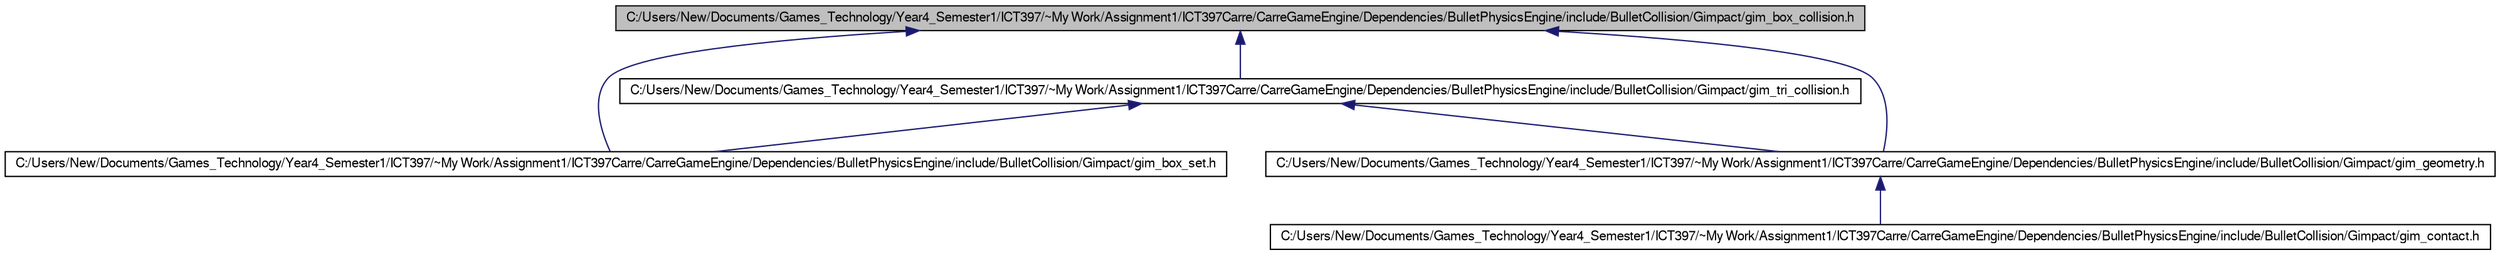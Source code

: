 digraph G
{
  bgcolor="transparent";
  edge [fontname="FreeSans",fontsize=10,labelfontname="FreeSans",labelfontsize=10];
  node [fontname="FreeSans",fontsize=10,shape=record];
  Node1 [label="C:/Users/New/Documents/Games_Technology/Year4_Semester1/ICT397/~My Work/Assignment1/ICT397Carre/CarreGameEngine/Dependencies/BulletPhysicsEngine/include/BulletCollision/Gimpact/gim_box_collision.h",height=0.2,width=0.4,color="black", fillcolor="grey75", style="filled" fontcolor="black"];
  Node1 -> Node2 [dir=back,color="midnightblue",fontsize=10,style="solid"];
  Node2 [label="C:/Users/New/Documents/Games_Technology/Year4_Semester1/ICT397/~My Work/Assignment1/ICT397Carre/CarreGameEngine/Dependencies/BulletPhysicsEngine/include/BulletCollision/Gimpact/gim_box_set.h",height=0.2,width=0.4,color="black",URL="$gim__box__set_8h.html"];
  Node1 -> Node3 [dir=back,color="midnightblue",fontsize=10,style="solid"];
  Node3 [label="C:/Users/New/Documents/Games_Technology/Year4_Semester1/ICT397/~My Work/Assignment1/ICT397Carre/CarreGameEngine/Dependencies/BulletPhysicsEngine/include/BulletCollision/Gimpact/gim_tri_collision.h",height=0.2,width=0.4,color="black",URL="$gim__tri__collision_8h.html"];
  Node3 -> Node2 [dir=back,color="midnightblue",fontsize=10,style="solid"];
  Node3 -> Node4 [dir=back,color="midnightblue",fontsize=10,style="solid"];
  Node4 [label="C:/Users/New/Documents/Games_Technology/Year4_Semester1/ICT397/~My Work/Assignment1/ICT397Carre/CarreGameEngine/Dependencies/BulletPhysicsEngine/include/BulletCollision/Gimpact/gim_geometry.h",height=0.2,width=0.4,color="black",URL="$gim__geometry_8h.html"];
  Node4 -> Node5 [dir=back,color="midnightblue",fontsize=10,style="solid"];
  Node5 [label="C:/Users/New/Documents/Games_Technology/Year4_Semester1/ICT397/~My Work/Assignment1/ICT397Carre/CarreGameEngine/Dependencies/BulletPhysicsEngine/include/BulletCollision/Gimpact/gim_contact.h",height=0.2,width=0.4,color="black",URL="$gim__contact_8h.html"];
  Node1 -> Node4 [dir=back,color="midnightblue",fontsize=10,style="solid"];
}
